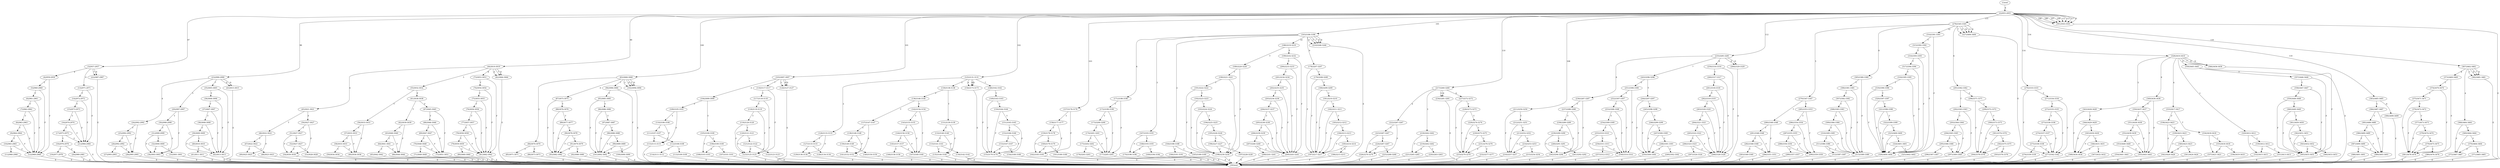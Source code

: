 digraph "" { 
1[ label="(1)root"];
2[ label="(2)2955-2955"];
3[ label="(3)2957-2957"];
4[ label="(4)2959-2959"];
5[ label="(5)2960-2960"];
6[ label="(6)2961-2961"];
7[ label="(7)2962-2962"];
8[ label="(8)2963-2963"];
9[ label="(9)2964-2964"];
10[ label="(10)2965-2965"];
11[ label="(11)2966-2966"];
12[ label="(12)2968-2968"];
13[ label="(13)2971-2971"];
14[ label="(14)2972-2972"];
15[ label="(15)2973-2973"];
17[ label="(17)2975-2975"];
16[ label="(16)2974-2974"];
19[ label="(19)2977-2978"];
18[ label="(18)2976-2976"];
21[ label="(21)2984-2984"];
20[ label="(20)2980-2981"];
23[ label="(23)2990-2990"];
22[ label="(22)2987-2987"];
25[ label="(25)2992-2992"];
24[ label="(24)2992-2992"];
27[ label="(27)2993-2993"];
26[ label="(26)2992-2992"];
29[ label="(29)2997-2997"];
28[ label="(28)2995-2995"];
31[ label="(31)2999-2999"];
30[ label="(30)2998-2998"];
34[ label="(34)3003-3003"];
35[ label="(35)3005-3005"];
32[ label="(32)3000-3000"];
33[ label="(33)3001-3001"];
38[ label="(38)3008-3008"];
39[ label="(39)3009-3009"];
36[ label="(36)3006-3006"];
37[ label="(37)3007-3007"];
42[ label="(42)3013-3013"];
43[ label="(43)3015-3015"];
40[ label="(40)3010-3010"];
41[ label="(41)3011-3011"];
46[ label="(46)3022-3022"];
47[ label="(47)3022-3022"];
44[ label="(44)3019-3019"];
45[ label="(45)3021-3021"];
51[ label="(51)3027-3027"];
50[ label="(50)3027-3027"];
49[ label="(49)3025-3025"];
48[ label="(48)3023-3023"];
55[ label="(55)3032-3032"];
54[ label="(54)3030-3030"];
53[ label="(53)3028-3028"];
52[ label="(52)3027-3027"];
59[ label="(59)3034-3034"];
58[ label="(58)3033-3033"];
57[ label="(57)3033-3033"];
56[ label="(56)3033-3033"];
63[ label="(63)3040-3040"];
62[ label="(62)3039-3039"];
61[ label="(61)3038-3038"];
60[ label="(60)3036-3036"];
68[ label="(68)3046-3046"];
69[ label="(69)3047-3047"];
70[ label="(70)3048-3048"];
71[ label="(71)3049-3049"];
64[ label="(64)3041-3041"];
65[ label="(65)3042-3042"];
66[ label="(66)3044-3044"];
67[ label="(67)3045-3045"];
76[ label="(76)3056-3056"];
77[ label="(77)3057-3057"];
78[ label="(78)3058-3058"];
79[ label="(79)3059-3059"];
72[ label="(72)3051-3051"];
73[ label="(73)3053-3053"];
74[ label="(74)3054-3054"];
75[ label="(75)3055-3055"];
85[ label="(85)3071-3071"];
84[ label="(84)3070-3070"];
87[ label="(87)3075-3075"];
86[ label="(86)3073-3073"];
81[ label="(81)3062-3062"];
80[ label="(80)3060-3060"];
83[ label="(83)3068-3068"];
82[ label="(82)3064-3064"];
93[ label="(93)3082-3082"];
92[ label="(92)3080-3080"];
95[ label="(95)3085-3085"];
94[ label="(94)3084-3084"];
89[ label="(89)3077-3077"];
88[ label="(88)3076-3076"];
91[ label="(91)3079-3079"];
90[ label="(90)3078-3078"];
102[ label="(102)3094-3094"];
103[ label="(103)3097-3097"];
100[ label="(100)3090-3090"];
101[ label="(101)3092-3092"];
98[ label="(98)3088-3088"];
99[ label="(99)3089-3089"];
96[ label="(96)3086-3086"];
97[ label="(97)3087-3087"];
110[ label="(110)3106-3106"];
111[ label="(111)3107-3107"];
108[ label="(108)3103-3103"];
109[ label="(109)3105-3105"];
106[ label="(106)3100-3100"];
107[ label="(107)3101-3101"];
104[ label="(104)3099-3099"];
105[ label="(105)3100-3100"];
119[ label="(119)3120-3120"];
118[ label="(118)3119-3119"];
117[ label="(117)3118-3118"];
116[ label="(116)3117-3117"];
115[ label="(115)3115-3115"];
114[ label="(114)3111-3112"];
113[ label="(113)3109-3109"];
112[ label="(112)3108-3108"];
127[ label="(127)3133-3133"];
126[ label="(126)3133-3133"];
125[ label="(125)3131-3131"];
124[ label="(124)3127-3127"];
123[ label="(123)3125-3125"];
122[ label="(122)3123-3123"];
121[ label="(121)3122-3122"];
120[ label="(120)3121-3121"];
137[ label="(137)3147-3147"];
136[ label="(136)3146-3146"];
139[ label="(139)3149-3149"];
138[ label="(138)3148-3148"];
141[ label="(141)3152-3152"];
140[ label="(140)3150-3150"];
143[ label="(143)3155-3155"];
142[ label="(142)3154-3154"];
129[ label="(129)3136-3136"];
128[ label="(128)3134-3134"];
131[ label="(131)3139-3139"];
130[ label="(130)3138-3138"];
133[ label="(133)3141-3141"];
132[ label="(132)3140-3140"];
135[ label="(135)3144-3144"];
134[ label="(134)3142-3142"];
152[ label="(152)3166-3166"];
153[ label="(153)3167-3167"];
154[ label="(154)3168-3168"];
155[ label="(155)3170-3170"];
156[ label="(156)3173-3173"];
157[ label="(157)3176-3176"];
158[ label="(158)3177-3177"];
159[ label="(159)3178-3178"];
144[ label="(144)3156-3156"];
145[ label="(145)3157-3157"];
146[ label="(146)3158-3158"];
147[ label="(147)3160-3160"];
148[ label="(148)3162-3162"];
149[ label="(149)3163-3163"];
150[ label="(150)3164-3164"];
151[ label="(151)3165-3165"];
171[ label="(171)3198-3198"];
170[ label="(170)3196-3196"];
169[ label="(169)3194-3194"];
168[ label="(168)3193-3193"];
175[ label="(175)3202-3202"];
174[ label="(174)3201-3201"];
173[ label="(173)3200-3200"];
172[ label="(172)3199-3199"];
163[ label="(163)3186-3186"];
162[ label="(162)3183-3183"];
161[ label="(161)3180-3180"];
160[ label="(160)3179-3179"];
167[ label="(167)3193-3193"];
166[ label="(166)3191-3191"];
165[ label="(165)3189-3189"];
164[ label="(164)3188-3188"];
186[ label="(186)3215-3215"];
187[ label="(187)3217-3217"];
184[ label="(184)3213-3213"];
185[ label="(185)3214-3214"];
190[ label="(190)3221-3221"];
191[ label="(191)3222-3222"];
188[ label="(188)3219-3219"];
189[ label="(189)3220-3220"];
178[ label="(178)3207-3207"];
179[ label="(179)3208-3208"];
176[ label="(176)3203-3203"];
177[ label="(177)3205-3205"];
182[ label="(182)3211-3211"];
183[ label="(183)3212-3212"];
180[ label="(180)3209-3209"];
181[ label="(181)3210-3210"];
205[ label="(205)3238-3238"];
204[ label="(204)3237-3237"];
207[ label="(207)3240-3240"];
206[ label="(206)3239-3239"];
201[ label="(201)3234-3234"];
200[ label="(200)3233-3233"];
203[ label="(203)3236-3236"];
202[ label="(202)3235-3235"];
197[ label="(197)3228-3228"];
196[ label="(196)3227-3227"];
199[ label="(199)3232-3232"];
198[ label="(198)3230-3230"];
193[ label="(193)3224-3224"];
192[ label="(192)3223-3223"];
195[ label="(195)3226-3226"];
194[ label="(194)3225-3225"];
220[ label="(220)3263-3263"];
221[ label="(221)3265-3265"];
222[ label="(222)3267-3267"];
223[ label="(223)3267-3267"];
216[ label="(216)3257-3257"];
217[ label="(217)3260-3260"];
218[ label="(218)3262-3262"];
219[ label="(219)3262-3262"];
212[ label="(212)3251-3251"];
213[ label="(213)3252-3252"];
214[ label="(214)3253-3253"];
215[ label="(215)3254-3254"];
208[ label="(208)3241-3241"];
209[ label="(209)3243-3243"];
210[ label="(210)3246-3246"];
211[ label="(211)3250-3250"];
239[ label="(239)3290-3290"];
238[ label="(238)3289-3289"];
237[ label="(237)3288-3288"];
236[ label="(236)3287-3287"];
235[ label="(235)3285-3285"];
234[ label="(234)3281-3281"];
233[ label="(233)3279-3279"];
232[ label="(232)3277-3277"];
231[ label="(231)3276-3276"];
230[ label="(230)3275-3275"];
229[ label="(229)3274-3274"];
228[ label="(228)3273-3273"];
227[ label="(227)3272-3272"];
226[ label="(226)3270-3270"];
225[ label="(225)3268-3268"];
224[ label="(224)3267-3267"];
254[ label="(254)3309-3309"];
255[ label="(255)3310-3310"];
252[ label="(252)3307-3307"];
253[ label="(253)3308-3308"];
250[ label="(250)3304-3304"];
251[ label="(251)3306-3306"];
248[ label="(248)3301-3301"];
249[ label="(249)3302-3302"];
246[ label="(246)3299-3299"];
247[ label="(247)3300-3300"];
244[ label="(244)3297-3297"];
245[ label="(245)3298-3298"];
242[ label="(242)3294-3294"];
243[ label="(243)3296-3296"];
240[ label="(240)3291-3291"];
241[ label="(241)3292-3292"];
275[ label="(275)3338-3338"];
274[ label="(274)3337-3337"];
273[ label="(273)3336-3336"];
272[ label="(272)3335-3335"];
279[ label="(279)3347-3347"];
278[ label="(278)3345-3345"];
277[ label="(277)3342-3342"];
276[ label="(276)3339-3339"];
283[ label="(283)3349-3349"];
282[ label="(282)3348-3348"];
281[ label="(281)3348-3348"];
280[ label="(280)3348-3348"];
287[ label="(287)3355-3355"];
286[ label="(286)3354-3354"];
285[ label="(285)3353-3353"];
284[ label="(284)3351-3351"];
258[ label="(258)3314-3314"];
259[ label="(259)3316-3316"];
256[ label="(256)3311-3311"];
257[ label="(257)3312-3312"];
262[ label="(262)3319-3319"];
263[ label="(263)3320-3320"];
260[ label="(260)3317-3317"];
261[ label="(261)3318-3318"];
266[ label="(266)3323-3323"];
267[ label="(267)3324-3324"];
264[ label="(264)3321-3321"];
265[ label="(265)3322-3322"];
270[ label="(270)3333-3333"];
271[ label="(271)3334-3334"];
268[ label="(268)3326-3326"];
269[ label="(269)3329-3329"];
305[ label="(305)3380-3380"];
304[ label="(304)3378-3378"];
307[ label="(307)3382-3382"];
306[ label="(306)3381-3381"];
309[ label="(309)3384-3384"];
308[ label="(308)3383-3383"];
311[ label="(311)3386-3386"];
310[ label="(310)3385-3385"];
313[ label="(313)3389-3389"];
312[ label="(312)3387-3387"];
315[ label="(315)3392-3392"];
314[ label="(314)3391-3391"];
317[ label="(317)3394-3394"];
316[ label="(316)3393-3393"];
319[ label="(319)3396-3396"];
318[ label="(318)3395-3395"];
288[ label="(288)3356-3356"];
289[ label="(289)3357-3357"];
290[ label="(290)3359-3359"];
291[ label="(291)3362-3362"];
292[ label="(292)3363-3363"];
293[ label="(293)3364-3364"];
294[ label="(294)3365-3365"];
295[ label="(295)3366-3366"];
296[ label="(296)3367-3367"];
297[ label="(297)3369-3369"];
298[ label="(298)3371-3371"];
299[ label="(299)3372-3372"];
300[ label="(300)3373-3373"];
301[ label="(301)3374-3374"];
302[ label="(302)3375-3375"];
303[ label="(303)3376-3376"];
343[ label="(343)3428-3428"];
342[ label="(342)3426-3426"];
341[ label="(341)3424-3424"];
340[ label="(340)3423-3423"];
339[ label="(339)3423-3423"];
338[ label="(338)3423-3423"];
337[ label="(337)3421-3421"];
336[ label="(336)3419-3419"];
351[ label="(351)3438-3438"];
350[ label="(350)3437-3437"];
349[ label="(349)3436-3436"];
348[ label="(348)3434-3434"];
347[ label="(347)3432-3432"];
346[ label="(346)3431-3431"];
345[ label="(345)3430-3430"];
344[ label="(344)3429-3429"];
326[ label="(326)3404-3404"];
327[ label="(327)3406-3406"];
324[ label="(324)3401-3401"];
325[ label="(325)3402-3402"];
322[ label="(322)3399-3399"];
323[ label="(323)3400-3400"];
320[ label="(320)3397-3397"];
321[ label="(321)3398-3398"];
334[ label="(334)3418-3418"];
335[ label="(335)3418-3418"];
332[ label="(332)3415-3415"];
333[ label="(333)3417-3417"];
330[ label="(330)3412-3412"];
331[ label="(331)3413-3413"];
328[ label="(328)3410-3410"];
329[ label="(329)3412-3412"];
373[ label="(373)3469-3469"];
372[ label="(372)3467-3467"];
375[ label="(375)3471-3471"];
374[ label="(374)3470-3470"];
369[ label="(369)3464-3464"];
368[ label="(368)3464-3464"];
371[ label="(371)3465-3465"];
370[ label="(370)3464-3464"];
381[ label="(381)3478-3478"];
380[ label="(380)3476-3476"];
383[ label="(383)3485-3485"];
382[ label="(382)3481-3481"];
377[ label="(377)3473-3473"];
376[ label="(376)3472-3472"];
379[ label="(379)3475-3475"];
378[ label="(378)3474-3474"];
356[ label="(356)3445-3445"];
357[ label="(357)3446-3446"];
358[ label="(358)3447-3447"];
359[ label="(359)3448-3448"];
352[ label="(352)3439-3439"];
353[ label="(353)3440-3440"];
354[ label="(354)3441-3441"];
355[ label="(355)3443-3443"];
364[ label="(364)3453-3453"];
365[ label="(365)3455-3455"];
366[ label="(366)3458-3458"];
367[ label="(367)3462-3462"];
360[ label="(360)3449-3449"];
361[ label="(361)3450-3450"];
362[ label="(362)3451-3451"];
363[ label="(363)3452-3452"];
392[ label="(392)exit"];
387[ label="(387)3490-3490"];
386[ label="(386)3489-3489"];
385[ label="(385)3488-3488"];
384[ label="(384)3487-3487"];
391[ label="(391)3503-3503"];
390[ label="(390)3499-3499"];
389[ label="(389)3493-3493"];
388[ label="(388)3491-3491"];
1->2[ label="E"];
2->3[ label="97"];
2->23[ label="98"];
2->44[ label="99"];
2->83[ label="100"];
2->103[ label="101"];
2->125[ label="102"];
2->157[ label="103"];
2->391[ label="104"];
2->163[ label="105"];
2->391[ label="106"];
2->391[ label="107"];
2->211[ label="108"];
2->391[ label="109"];
2->217[ label="110"];
2->391[ label="111"];
2->235[ label="112"];
2->391[ label="113"];
2->270[ label="114"];
2->278[ label="115"];
2->328[ label="116"];
2->391[ label="117"];
2->367[ label="118"];
2->383[ label="119"];
2->391[ label="D"];
3->13[ label="6"];
3->22[ label="7"];
3->4[ label="8"];
3->22[ label="D"];
4->12[ label="F"];
4->5[ label="T"];
5->12[ label="F"];
5->6[ label="T"];
6->12[ label="F"];
6->7[ label="T"];
7->12[ label="F"];
7->8[ label="T"];
8->12[ label="F"];
8->9[ label="T"];
9->12[ label="F"];
9->10[ label="T"];
10->12[ label="F"];
10->11[ label="T"];
11->392[ label="E"];
12->392[ label="E"];
13->21[ label="F"];
13->14[ label="T"];
14->21[ label="F"];
14->15[ label="T"];
15->21[ label="F"];
15->16[ label="T"];
16->21[ label="F"];
16->17[ label="T"];
17->21[ label="F"];
17->18[ label="T"];
18->20[ label="F"];
18->19[ label="T"];
19->392[ label="E"];
20->392[ label="E"];
21->392[ label="E"];
22->392[ label="E"];
23->24[ label="4"];
23->29[ label="5"];
23->43[ label="6"];
23->35[ label="7"];
23->43[ label="D"];
24->28[ label="F"];
24->25[ label="T"];
25->28[ label="F"];
25->26[ label="T"];
26->28[ label="F"];
26->27[ label="T"];
27->392[ label="E"];
28->392[ label="E"];
29->34[ label="F"];
29->30[ label="T"];
30->34[ label="F"];
30->31[ label="T"];
31->34[ label="F"];
31->32[ label="T"];
32->34[ label="F"];
32->33[ label="T"];
33->392[ label="E"];
34->392[ label="E"];
35->42[ label="F"];
35->36[ label="T"];
36->42[ label="F"];
36->37[ label="T"];
37->42[ label="F"];
37->38[ label="T"];
38->42[ label="F"];
38->39[ label="T"];
39->42[ label="F"];
39->40[ label="T"];
40->42[ label="F"];
40->41[ label="T"];
41->392[ label="E"];
42->392[ label="E"];
43->392[ label="E"];
44->45[ label="4"];
44->55[ label="5"];
44->82[ label="6"];
44->82[ label="7"];
44->73[ label="8"];
44->82[ label="D"];
45->50[ label="F"];
45->46[ label="T"];
46->49[ label="F"];
46->47[ label="T"];
47->49[ label="F"];
47->48[ label="T"];
48->392[ label="E"];
49->392[ label="E"];
50->54[ label="F"];
50->51[ label="T"];
51->54[ label="F"];
51->52[ label="T"];
52->54[ label="F"];
52->53[ label="T"];
53->392[ label="E"];
54->392[ label="E"];
55->61[ label="F"];
55->56[ label="T"];
56->60[ label="F"];
56->57[ label="T"];
57->60[ label="F"];
57->58[ label="T"];
58->60[ label="F"];
58->59[ label="T"];
59->392[ label="E"];
60->392[ label="E"];
61->67[ label="F"];
61->62[ label="T"];
62->66[ label="F"];
62->63[ label="T"];
63->66[ label="F"];
63->64[ label="T"];
64->66[ label="F"];
64->65[ label="T"];
65->392[ label="E"];
66->392[ label="E"];
67->72[ label="F"];
67->68[ label="T"];
68->72[ label="F"];
68->69[ label="T"];
69->72[ label="F"];
69->70[ label="T"];
70->72[ label="F"];
70->71[ label="T"];
71->392[ label="E"];
72->392[ label="E"];
73->81[ label="F"];
73->74[ label="T"];
74->81[ label="F"];
74->75[ label="T"];
75->81[ label="F"];
75->76[ label="T"];
76->81[ label="F"];
76->77[ label="T"];
77->81[ label="F"];
77->78[ label="T"];
78->81[ label="F"];
78->79[ label="T"];
79->81[ label="F"];
79->80[ label="T"];
80->392[ label="E"];
81->392[ label="E"];
82->392[ label="E"];
83->84[ label="2"];
83->102[ label="3"];
83->102[ label="4"];
83->102[ label="5"];
83->87[ label="6"];
83->94[ label="7"];
83->102[ label="D"];
84->86[ label="F"];
84->85[ label="T"];
85->392[ label="E"];
86->392[ label="E"];
87->93[ label="F"];
87->88[ label="T"];
88->93[ label="F"];
88->89[ label="T"];
89->93[ label="F"];
89->90[ label="T"];
90->93[ label="F"];
90->91[ label="T"];
91->93[ label="F"];
91->92[ label="T"];
92->392[ label="E"];
93->392[ label="E"];
94->101[ label="F"];
94->95[ label="T"];
95->101[ label="F"];
95->96[ label="T"];
96->101[ label="F"];
96->97[ label="T"];
97->101[ label="F"];
97->98[ label="T"];
98->101[ label="F"];
98->99[ label="T"];
99->101[ label="F"];
99->100[ label="T"];
100->392[ label="E"];
101->392[ label="E"];
102->392[ label="E"];
103->104[ label="4"];
103->124[ label="5"];
103->124[ label="6"];
103->116[ label="7"];
103->124[ label="D"];
104->109[ label="F"];
104->105[ label="T"];
105->108[ label="F"];
105->106[ label="T"];
106->108[ label="F"];
106->107[ label="T"];
107->392[ label="E"];
108->392[ label="E"];
109->115[ label="F"];
109->110[ label="T"];
110->115[ label="F"];
110->111[ label="T"];
111->115[ label="F"];
111->112[ label="T"];
112->114[ label="F"];
112->113[ label="T"];
113->392[ label="E"];
114->392[ label="E"];
115->392[ label="E"];
116->123[ label="F"];
116->117[ label="T"];
117->123[ label="F"];
117->118[ label="T"];
118->123[ label="F"];
118->119[ label="T"];
119->123[ label="F"];
119->120[ label="T"];
120->123[ label="F"];
120->121[ label="T"];
121->123[ label="F"];
121->122[ label="T"];
122->392[ label="E"];
123->392[ label="E"];
124->392[ label="E"];
125->126[ label="3"];
125->156[ label="4"];
125->130[ label="5"];
125->156[ label="6"];
125->148[ label="7"];
125->156[ label="D"];
126->129[ label="F"];
126->127[ label="T"];
127->129[ label="F"];
127->128[ label="T"];
128->392[ label="E"];
129->392[ label="E"];
130->136[ label="F"];
130->131[ label="T"];
131->135[ label="F"];
131->132[ label="T"];
132->135[ label="F"];
132->133[ label="T"];
133->135[ label="F"];
133->134[ label="T"];
134->392[ label="E"];
135->392[ label="E"];
136->142[ label="F"];
136->137[ label="T"];
137->141[ label="F"];
137->138[ label="T"];
138->141[ label="F"];
138->139[ label="T"];
139->141[ label="F"];
139->140[ label="T"];
140->392[ label="E"];
141->392[ label="E"];
142->147[ label="F"];
142->143[ label="T"];
143->147[ label="F"];
143->144[ label="T"];
144->147[ label="F"];
144->145[ label="T"];
145->147[ label="F"];
145->146[ label="T"];
146->392[ label="E"];
147->392[ label="E"];
148->155[ label="F"];
148->149[ label="T"];
149->155[ label="F"];
149->150[ label="T"];
150->155[ label="F"];
150->151[ label="T"];
151->155[ label="F"];
151->152[ label="T"];
152->155[ label="F"];
152->153[ label="T"];
153->155[ label="F"];
153->154[ label="T"];
154->392[ label="E"];
155->392[ label="E"];
156->392[ label="E"];
157->162[ label="F"];
157->158[ label="T"];
158->162[ label="F"];
158->159[ label="T"];
159->162[ label="F"];
159->160[ label="T"];
160->162[ label="F"];
160->161[ label="T"];
161->392[ label="E"];
162->392[ label="E"];
163->164[ label="2"];
163->167[ label="3"];
163->210[ label="4"];
163->210[ label="5"];
163->171[ label="6"];
163->210[ label="7"];
163->210[ label="8"];
163->178[ label="9"];
163->188[ label="10"];
163->210[ label="D"];
164->166[ label="F"];
164->165[ label="T"];
165->392[ label="E"];
166->392[ label="E"];
167->170[ label="F"];
167->168[ label="T"];
168->170[ label="F"];
168->169[ label="T"];
169->392[ label="E"];
170->392[ label="E"];
171->177[ label="F"];
171->172[ label="T"];
172->177[ label="F"];
172->173[ label="T"];
173->177[ label="F"];
173->174[ label="T"];
174->177[ label="F"];
174->175[ label="T"];
175->177[ label="F"];
175->176[ label="T"];
176->392[ label="E"];
177->392[ label="E"];
178->187[ label="F"];
178->179[ label="T"];
179->187[ label="F"];
179->180[ label="T"];
180->187[ label="F"];
180->181[ label="T"];
181->187[ label="F"];
181->182[ label="T"];
182->187[ label="F"];
182->183[ label="T"];
183->187[ label="F"];
183->184[ label="T"];
184->187[ label="F"];
184->185[ label="T"];
185->187[ label="F"];
185->186[ label="T"];
186->392[ label="E"];
187->392[ label="E"];
188->199[ label="F"];
188->189[ label="T"];
189->198[ label="F"];
189->190[ label="T"];
190->198[ label="F"];
190->191[ label="T"];
191->198[ label="F"];
191->192[ label="T"];
192->198[ label="F"];
192->193[ label="T"];
193->198[ label="F"];
193->194[ label="T"];
194->198[ label="F"];
194->195[ label="T"];
195->198[ label="F"];
195->196[ label="T"];
196->198[ label="F"];
196->197[ label="T"];
197->392[ label="E"];
198->392[ label="E"];
199->209[ label="F"];
199->200[ label="T"];
200->209[ label="F"];
200->201[ label="T"];
201->209[ label="F"];
201->202[ label="T"];
202->209[ label="F"];
202->203[ label="T"];
203->209[ label="F"];
203->204[ label="T"];
204->209[ label="F"];
204->205[ label="T"];
205->209[ label="F"];
205->206[ label="T"];
206->209[ label="F"];
206->207[ label="T"];
207->209[ label="F"];
207->208[ label="T"];
208->392[ label="E"];
209->392[ label="E"];
210->392[ label="E"];
211->216[ label="F"];
211->212[ label="T"];
212->216[ label="F"];
212->213[ label="T"];
213->216[ label="F"];
213->214[ label="T"];
214->216[ label="F"];
214->215[ label="T"];
215->392[ label="E"];
216->392[ label="E"];
217->218[ label="3"];
217->222[ label="4"];
217->234[ label="5"];
217->227[ label="6"];
217->234[ label="D"];
218->221[ label="F"];
218->219[ label="T"];
219->221[ label="F"];
219->220[ label="T"];
220->392[ label="E"];
221->392[ label="E"];
222->226[ label="F"];
222->223[ label="T"];
223->226[ label="F"];
223->224[ label="T"];
224->226[ label="F"];
224->225[ label="T"];
225->392[ label="E"];
226->392[ label="E"];
227->233[ label="F"];
227->228[ label="T"];
228->233[ label="F"];
228->229[ label="T"];
229->233[ label="F"];
229->230[ label="T"];
230->233[ label="F"];
230->231[ label="T"];
231->233[ label="F"];
231->232[ label="T"];
232->392[ label="E"];
233->392[ label="E"];
234->392[ label="E"];
235->236[ label="6"];
235->243[ label="7"];
235->269[ label="8"];
235->259[ label="9"];
235->269[ label="D"];
236->242[ label="F"];
236->237[ label="T"];
237->242[ label="F"];
237->238[ label="T"];
238->242[ label="F"];
238->239[ label="T"];
239->242[ label="F"];
239->240[ label="T"];
240->242[ label="F"];
240->241[ label="T"];
241->392[ label="E"];
242->392[ label="E"];
243->251[ label="F"];
243->244[ label="T"];
244->250[ label="F"];
244->245[ label="T"];
245->250[ label="F"];
245->246[ label="T"];
246->250[ label="F"];
246->247[ label="T"];
247->250[ label="F"];
247->248[ label="T"];
248->250[ label="F"];
248->249[ label="T"];
249->392[ label="E"];
250->392[ label="E"];
251->258[ label="F"];
251->252[ label="T"];
252->258[ label="F"];
252->253[ label="T"];
253->258[ label="F"];
253->254[ label="T"];
254->258[ label="F"];
254->255[ label="T"];
255->258[ label="F"];
255->256[ label="T"];
256->258[ label="F"];
256->257[ label="T"];
257->392[ label="E"];
258->392[ label="E"];
259->268[ label="F"];
259->260[ label="T"];
260->268[ label="F"];
260->261[ label="T"];
261->268[ label="F"];
261->262[ label="T"];
262->268[ label="F"];
262->263[ label="T"];
263->268[ label="F"];
263->264[ label="T"];
264->268[ label="F"];
264->265[ label="T"];
265->268[ label="F"];
265->266[ label="T"];
266->268[ label="F"];
266->267[ label="T"];
267->392[ label="E"];
268->392[ label="E"];
269->392[ label="E"];
270->277[ label="F"];
270->271[ label="T"];
271->277[ label="F"];
271->272[ label="T"];
272->277[ label="F"];
272->273[ label="T"];
273->277[ label="F"];
273->274[ label="T"];
274->277[ label="F"];
274->275[ label="T"];
275->277[ label="F"];
275->276[ label="T"];
276->392[ label="E"];
277->392[ label="E"];
278->279[ label="5"];
278->291[ label="6"];
278->327[ label="7"];
278->305[ label="8"];
278->327[ label="9"];
278->327[ label="10"];
278->327[ label="11"];
278->314[ label="12"];
278->327[ label="D"];
279->285[ label="F"];
279->280[ label="T"];
280->284[ label="F"];
280->281[ label="T"];
281->284[ label="F"];
281->282[ label="T"];
282->284[ label="F"];
282->283[ label="T"];
283->392[ label="E"];
284->392[ label="E"];
285->290[ label="F"];
285->286[ label="T"];
286->290[ label="F"];
286->287[ label="T"];
287->290[ label="F"];
287->288[ label="T"];
288->290[ label="F"];
288->289[ label="T"];
289->392[ label="E"];
290->392[ label="E"];
291->298[ label="F"];
291->292[ label="T"];
292->297[ label="F"];
292->293[ label="T"];
293->297[ label="F"];
293->294[ label="T"];
294->297[ label="F"];
294->295[ label="T"];
295->297[ label="F"];
295->296[ label="T"];
296->392[ label="E"];
297->392[ label="E"];
298->304[ label="F"];
298->299[ label="T"];
299->304[ label="F"];
299->300[ label="T"];
300->304[ label="F"];
300->301[ label="T"];
301->304[ label="F"];
301->302[ label="T"];
302->304[ label="F"];
302->303[ label="T"];
303->392[ label="E"];
304->392[ label="E"];
305->313[ label="F"];
305->306[ label="T"];
306->313[ label="F"];
306->307[ label="T"];
307->313[ label="F"];
307->308[ label="T"];
308->313[ label="F"];
308->309[ label="T"];
309->313[ label="F"];
309->310[ label="T"];
310->313[ label="F"];
310->311[ label="T"];
311->313[ label="F"];
311->312[ label="T"];
312->392[ label="E"];
313->392[ label="E"];
314->326[ label="F"];
314->315[ label="T"];
315->326[ label="F"];
315->316[ label="T"];
316->326[ label="F"];
316->317[ label="T"];
317->326[ label="F"];
317->318[ label="T"];
318->326[ label="F"];
318->319[ label="T"];
319->326[ label="F"];
319->320[ label="T"];
320->326[ label="F"];
320->321[ label="T"];
321->326[ label="F"];
321->322[ label="T"];
322->326[ label="F"];
322->323[ label="T"];
323->326[ label="F"];
323->324[ label="T"];
324->326[ label="F"];
324->325[ label="T"];
325->392[ label="E"];
326->392[ label="E"];
327->392[ label="E"];
328->329[ label="3"];
328->333[ label="4"];
328->343[ label="5"];
328->349[ label="6"];
328->366[ label="7"];
328->366[ label="8"];
328->356[ label="9"];
328->366[ label="D"];
329->332[ label="F"];
329->330[ label="T"];
330->332[ label="F"];
330->331[ label="T"];
331->392[ label="E"];
332->392[ label="E"];
333->338[ label="F"];
333->334[ label="T"];
334->337[ label="F"];
334->335[ label="T"];
335->337[ label="F"];
335->336[ label="T"];
336->392[ label="E"];
337->392[ label="E"];
338->342[ label="F"];
338->339[ label="T"];
339->342[ label="F"];
339->340[ label="T"];
340->342[ label="F"];
340->341[ label="T"];
341->392[ label="E"];
342->392[ label="E"];
343->348[ label="F"];
343->344[ label="T"];
344->348[ label="F"];
344->345[ label="T"];
345->348[ label="F"];
345->346[ label="T"];
346->348[ label="F"];
346->347[ label="T"];
347->392[ label="E"];
348->392[ label="E"];
349->355[ label="F"];
349->350[ label="T"];
350->355[ label="F"];
350->351[ label="T"];
351->355[ label="F"];
351->352[ label="T"];
352->355[ label="F"];
352->353[ label="T"];
353->355[ label="F"];
353->354[ label="T"];
354->392[ label="E"];
355->392[ label="E"];
356->365[ label="F"];
356->357[ label="T"];
357->365[ label="F"];
357->358[ label="T"];
358->365[ label="F"];
358->359[ label="T"];
359->365[ label="F"];
359->360[ label="T"];
360->365[ label="F"];
360->361[ label="T"];
361->365[ label="F"];
361->362[ label="T"];
362->365[ label="F"];
362->363[ label="T"];
363->365[ label="F"];
363->364[ label="T"];
364->392[ label="E"];
365->392[ label="E"];
366->392[ label="E"];
367->368[ label="4"];
367->382[ label="5"];
367->382[ label="6"];
367->382[ label="7"];
367->373[ label="8"];
367->382[ label="D"];
368->372[ label="F"];
368->369[ label="T"];
369->372[ label="F"];
369->370[ label="T"];
370->372[ label="F"];
370->371[ label="T"];
371->392[ label="E"];
372->392[ label="E"];
373->381[ label="F"];
373->374[ label="T"];
374->381[ label="F"];
374->375[ label="T"];
375->381[ label="F"];
375->376[ label="T"];
376->381[ label="F"];
376->377[ label="T"];
377->381[ label="F"];
377->378[ label="T"];
378->381[ label="F"];
378->379[ label="T"];
379->381[ label="F"];
379->380[ label="T"];
380->392[ label="E"];
381->392[ label="E"];
382->392[ label="E"];
383->384[ label="5"];
383->390[ label="D"];
384->389[ label="F"];
384->385[ label="T"];
385->389[ label="F"];
385->386[ label="T"];
386->389[ label="F"];
386->387[ label="T"];
387->389[ label="F"];
387->388[ label="T"];
388->392[ label="E"];
389->392[ label="E"];
390->392[ label="E"];
391->392[ label="E"];
}